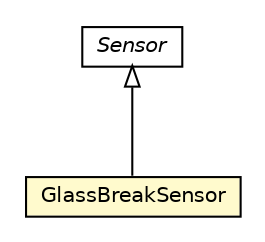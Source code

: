#!/usr/local/bin/dot
#
# Class diagram 
# Generated by UMLGraph version R5_6-24-gf6e263 (http://www.umlgraph.org/)
#

digraph G {
	edge [fontname="Helvetica",fontsize=10,labelfontname="Helvetica",labelfontsize=10];
	node [fontname="Helvetica",fontsize=10,shape=plaintext];
	nodesep=0.25;
	ranksep=0.5;
	// org.universAAL.ontology.device.GlassBreakSensor
	c4042388 [label=<<table title="org.universAAL.ontology.device.GlassBreakSensor" border="0" cellborder="1" cellspacing="0" cellpadding="2" port="p" bgcolor="lemonChiffon" href="./GlassBreakSensor.html">
		<tr><td><table border="0" cellspacing="0" cellpadding="1">
<tr><td align="center" balign="center"> GlassBreakSensor </td></tr>
		</table></td></tr>
		</table>>, URL="./GlassBreakSensor.html", fontname="Helvetica", fontcolor="black", fontsize=10.0];
	// org.universAAL.ontology.device.Sensor
	c4042409 [label=<<table title="org.universAAL.ontology.device.Sensor" border="0" cellborder="1" cellspacing="0" cellpadding="2" port="p" href="./Sensor.html">
		<tr><td><table border="0" cellspacing="0" cellpadding="1">
<tr><td align="center" balign="center"><font face="Helvetica-Oblique"> Sensor </font></td></tr>
		</table></td></tr>
		</table>>, URL="./Sensor.html", fontname="Helvetica", fontcolor="black", fontsize=10.0];
	//org.universAAL.ontology.device.GlassBreakSensor extends org.universAAL.ontology.device.Sensor
	c4042409:p -> c4042388:p [dir=back,arrowtail=empty];
}


